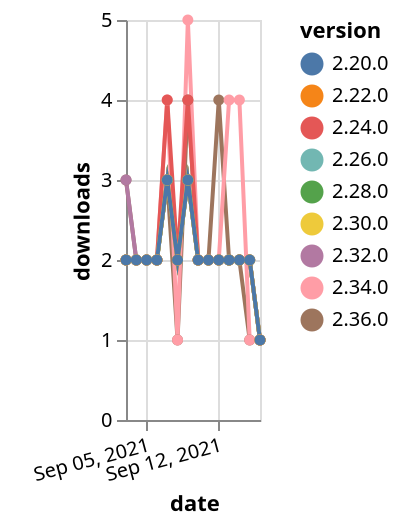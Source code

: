 {"$schema": "https://vega.github.io/schema/vega-lite/v5.json", "description": "A simple bar chart with embedded data.", "data": {"values": [{"date": "2021-09-03", "total": 233, "delta": 3, "version": "2.36.0"}, {"date": "2021-09-04", "total": 235, "delta": 2, "version": "2.36.0"}, {"date": "2021-09-05", "total": 237, "delta": 2, "version": "2.36.0"}, {"date": "2021-09-06", "total": 239, "delta": 2, "version": "2.36.0"}, {"date": "2021-09-07", "total": 242, "delta": 3, "version": "2.36.0"}, {"date": "2021-09-08", "total": 243, "delta": 1, "version": "2.36.0"}, {"date": "2021-09-09", "total": 247, "delta": 4, "version": "2.36.0"}, {"date": "2021-09-10", "total": 249, "delta": 2, "version": "2.36.0"}, {"date": "2021-09-11", "total": 251, "delta": 2, "version": "2.36.0"}, {"date": "2021-09-12", "total": 255, "delta": 4, "version": "2.36.0"}, {"date": "2021-09-13", "total": 257, "delta": 2, "version": "2.36.0"}, {"date": "2021-09-14", "total": 259, "delta": 2, "version": "2.36.0"}, {"date": "2021-09-15", "total": 260, "delta": 1, "version": "2.36.0"}, {"date": "2021-09-16", "total": 261, "delta": 1, "version": "2.36.0"}, {"date": "2021-09-03", "total": 1026, "delta": 3, "version": "2.32.0"}, {"date": "2021-09-04", "total": 1028, "delta": 2, "version": "2.32.0"}, {"date": "2021-09-05", "total": 1030, "delta": 2, "version": "2.32.0"}, {"date": "2021-09-06", "total": 1032, "delta": 2, "version": "2.32.0"}, {"date": "2021-09-07", "total": 1035, "delta": 3, "version": "2.32.0"}, {"date": "2021-09-08", "total": 1037, "delta": 2, "version": "2.32.0"}, {"date": "2021-09-09", "total": 1040, "delta": 3, "version": "2.32.0"}, {"date": "2021-09-10", "total": 1042, "delta": 2, "version": "2.32.0"}, {"date": "2021-09-11", "total": 1044, "delta": 2, "version": "2.32.0"}, {"date": "2021-09-12", "total": 1046, "delta": 2, "version": "2.32.0"}, {"date": "2021-09-13", "total": 1048, "delta": 2, "version": "2.32.0"}, {"date": "2021-09-14", "total": 1050, "delta": 2, "version": "2.32.0"}, {"date": "2021-09-15", "total": 1052, "delta": 2, "version": "2.32.0"}, {"date": "2021-09-16", "total": 1053, "delta": 1, "version": "2.32.0"}, {"date": "2021-09-03", "total": 1638, "delta": 2, "version": "2.28.0"}, {"date": "2021-09-04", "total": 1640, "delta": 2, "version": "2.28.0"}, {"date": "2021-09-05", "total": 1642, "delta": 2, "version": "2.28.0"}, {"date": "2021-09-06", "total": 1644, "delta": 2, "version": "2.28.0"}, {"date": "2021-09-07", "total": 1647, "delta": 3, "version": "2.28.0"}, {"date": "2021-09-08", "total": 1649, "delta": 2, "version": "2.28.0"}, {"date": "2021-09-09", "total": 1652, "delta": 3, "version": "2.28.0"}, {"date": "2021-09-10", "total": 1654, "delta": 2, "version": "2.28.0"}, {"date": "2021-09-11", "total": 1656, "delta": 2, "version": "2.28.0"}, {"date": "2021-09-12", "total": 1658, "delta": 2, "version": "2.28.0"}, {"date": "2021-09-13", "total": 1660, "delta": 2, "version": "2.28.0"}, {"date": "2021-09-14", "total": 1662, "delta": 2, "version": "2.28.0"}, {"date": "2021-09-15", "total": 1664, "delta": 2, "version": "2.28.0"}, {"date": "2021-09-16", "total": 1665, "delta": 1, "version": "2.28.0"}, {"date": "2021-09-03", "total": 2059, "delta": 2, "version": "2.26.0"}, {"date": "2021-09-04", "total": 2061, "delta": 2, "version": "2.26.0"}, {"date": "2021-09-05", "total": 2063, "delta": 2, "version": "2.26.0"}, {"date": "2021-09-06", "total": 2065, "delta": 2, "version": "2.26.0"}, {"date": "2021-09-07", "total": 2068, "delta": 3, "version": "2.26.0"}, {"date": "2021-09-08", "total": 2070, "delta": 2, "version": "2.26.0"}, {"date": "2021-09-09", "total": 2073, "delta": 3, "version": "2.26.0"}, {"date": "2021-09-10", "total": 2075, "delta": 2, "version": "2.26.0"}, {"date": "2021-09-11", "total": 2077, "delta": 2, "version": "2.26.0"}, {"date": "2021-09-12", "total": 2079, "delta": 2, "version": "2.26.0"}, {"date": "2021-09-13", "total": 2081, "delta": 2, "version": "2.26.0"}, {"date": "2021-09-14", "total": 2083, "delta": 2, "version": "2.26.0"}, {"date": "2021-09-15", "total": 2085, "delta": 2, "version": "2.26.0"}, {"date": "2021-09-16", "total": 2086, "delta": 1, "version": "2.26.0"}, {"date": "2021-09-03", "total": 722, "delta": 2, "version": "2.34.0"}, {"date": "2021-09-04", "total": 724, "delta": 2, "version": "2.34.0"}, {"date": "2021-09-05", "total": 726, "delta": 2, "version": "2.34.0"}, {"date": "2021-09-06", "total": 728, "delta": 2, "version": "2.34.0"}, {"date": "2021-09-07", "total": 732, "delta": 4, "version": "2.34.0"}, {"date": "2021-09-08", "total": 733, "delta": 1, "version": "2.34.0"}, {"date": "2021-09-09", "total": 738, "delta": 5, "version": "2.34.0"}, {"date": "2021-09-10", "total": 740, "delta": 2, "version": "2.34.0"}, {"date": "2021-09-11", "total": 742, "delta": 2, "version": "2.34.0"}, {"date": "2021-09-12", "total": 744, "delta": 2, "version": "2.34.0"}, {"date": "2021-09-13", "total": 748, "delta": 4, "version": "2.34.0"}, {"date": "2021-09-14", "total": 752, "delta": 4, "version": "2.34.0"}, {"date": "2021-09-15", "total": 753, "delta": 1, "version": "2.34.0"}, {"date": "2021-09-16", "total": 754, "delta": 1, "version": "2.34.0"}, {"date": "2021-09-03", "total": 2539, "delta": 2, "version": "2.24.0"}, {"date": "2021-09-04", "total": 2541, "delta": 2, "version": "2.24.0"}, {"date": "2021-09-05", "total": 2543, "delta": 2, "version": "2.24.0"}, {"date": "2021-09-06", "total": 2545, "delta": 2, "version": "2.24.0"}, {"date": "2021-09-07", "total": 2549, "delta": 4, "version": "2.24.0"}, {"date": "2021-09-08", "total": 2551, "delta": 2, "version": "2.24.0"}, {"date": "2021-09-09", "total": 2555, "delta": 4, "version": "2.24.0"}, {"date": "2021-09-10", "total": 2557, "delta": 2, "version": "2.24.0"}, {"date": "2021-09-11", "total": 2559, "delta": 2, "version": "2.24.0"}, {"date": "2021-09-12", "total": 2561, "delta": 2, "version": "2.24.0"}, {"date": "2021-09-13", "total": 2563, "delta": 2, "version": "2.24.0"}, {"date": "2021-09-14", "total": 2565, "delta": 2, "version": "2.24.0"}, {"date": "2021-09-15", "total": 2567, "delta": 2, "version": "2.24.0"}, {"date": "2021-09-16", "total": 2568, "delta": 1, "version": "2.24.0"}, {"date": "2021-09-03", "total": 2585, "delta": 2, "version": "2.22.0"}, {"date": "2021-09-04", "total": 2587, "delta": 2, "version": "2.22.0"}, {"date": "2021-09-05", "total": 2589, "delta": 2, "version": "2.22.0"}, {"date": "2021-09-06", "total": 2591, "delta": 2, "version": "2.22.0"}, {"date": "2021-09-07", "total": 2594, "delta": 3, "version": "2.22.0"}, {"date": "2021-09-08", "total": 2596, "delta": 2, "version": "2.22.0"}, {"date": "2021-09-09", "total": 2599, "delta": 3, "version": "2.22.0"}, {"date": "2021-09-10", "total": 2601, "delta": 2, "version": "2.22.0"}, {"date": "2021-09-11", "total": 2603, "delta": 2, "version": "2.22.0"}, {"date": "2021-09-12", "total": 2605, "delta": 2, "version": "2.22.0"}, {"date": "2021-09-13", "total": 2607, "delta": 2, "version": "2.22.0"}, {"date": "2021-09-14", "total": 2609, "delta": 2, "version": "2.22.0"}, {"date": "2021-09-15", "total": 2611, "delta": 2, "version": "2.22.0"}, {"date": "2021-09-16", "total": 2612, "delta": 1, "version": "2.22.0"}, {"date": "2021-09-03", "total": 1486, "delta": 2, "version": "2.30.0"}, {"date": "2021-09-04", "total": 1488, "delta": 2, "version": "2.30.0"}, {"date": "2021-09-05", "total": 1490, "delta": 2, "version": "2.30.0"}, {"date": "2021-09-06", "total": 1492, "delta": 2, "version": "2.30.0"}, {"date": "2021-09-07", "total": 1495, "delta": 3, "version": "2.30.0"}, {"date": "2021-09-08", "total": 1497, "delta": 2, "version": "2.30.0"}, {"date": "2021-09-09", "total": 1500, "delta": 3, "version": "2.30.0"}, {"date": "2021-09-10", "total": 1502, "delta": 2, "version": "2.30.0"}, {"date": "2021-09-11", "total": 1504, "delta": 2, "version": "2.30.0"}, {"date": "2021-09-12", "total": 1506, "delta": 2, "version": "2.30.0"}, {"date": "2021-09-13", "total": 1508, "delta": 2, "version": "2.30.0"}, {"date": "2021-09-14", "total": 1510, "delta": 2, "version": "2.30.0"}, {"date": "2021-09-15", "total": 1512, "delta": 2, "version": "2.30.0"}, {"date": "2021-09-16", "total": 1513, "delta": 1, "version": "2.30.0"}, {"date": "2021-09-03", "total": 2613, "delta": 2, "version": "2.20.0"}, {"date": "2021-09-04", "total": 2615, "delta": 2, "version": "2.20.0"}, {"date": "2021-09-05", "total": 2617, "delta": 2, "version": "2.20.0"}, {"date": "2021-09-06", "total": 2619, "delta": 2, "version": "2.20.0"}, {"date": "2021-09-07", "total": 2622, "delta": 3, "version": "2.20.0"}, {"date": "2021-09-08", "total": 2624, "delta": 2, "version": "2.20.0"}, {"date": "2021-09-09", "total": 2627, "delta": 3, "version": "2.20.0"}, {"date": "2021-09-10", "total": 2629, "delta": 2, "version": "2.20.0"}, {"date": "2021-09-11", "total": 2631, "delta": 2, "version": "2.20.0"}, {"date": "2021-09-12", "total": 2633, "delta": 2, "version": "2.20.0"}, {"date": "2021-09-13", "total": 2635, "delta": 2, "version": "2.20.0"}, {"date": "2021-09-14", "total": 2637, "delta": 2, "version": "2.20.0"}, {"date": "2021-09-15", "total": 2639, "delta": 2, "version": "2.20.0"}, {"date": "2021-09-16", "total": 2640, "delta": 1, "version": "2.20.0"}]}, "width": "container", "mark": {"type": "line", "point": {"filled": true}}, "encoding": {"x": {"field": "date", "type": "temporal", "timeUnit": "yearmonthdate", "title": "date", "axis": {"labelAngle": -15}}, "y": {"field": "delta", "type": "quantitative", "title": "downloads"}, "color": {"field": "version", "type": "nominal"}, "tooltip": {"field": "delta"}}}